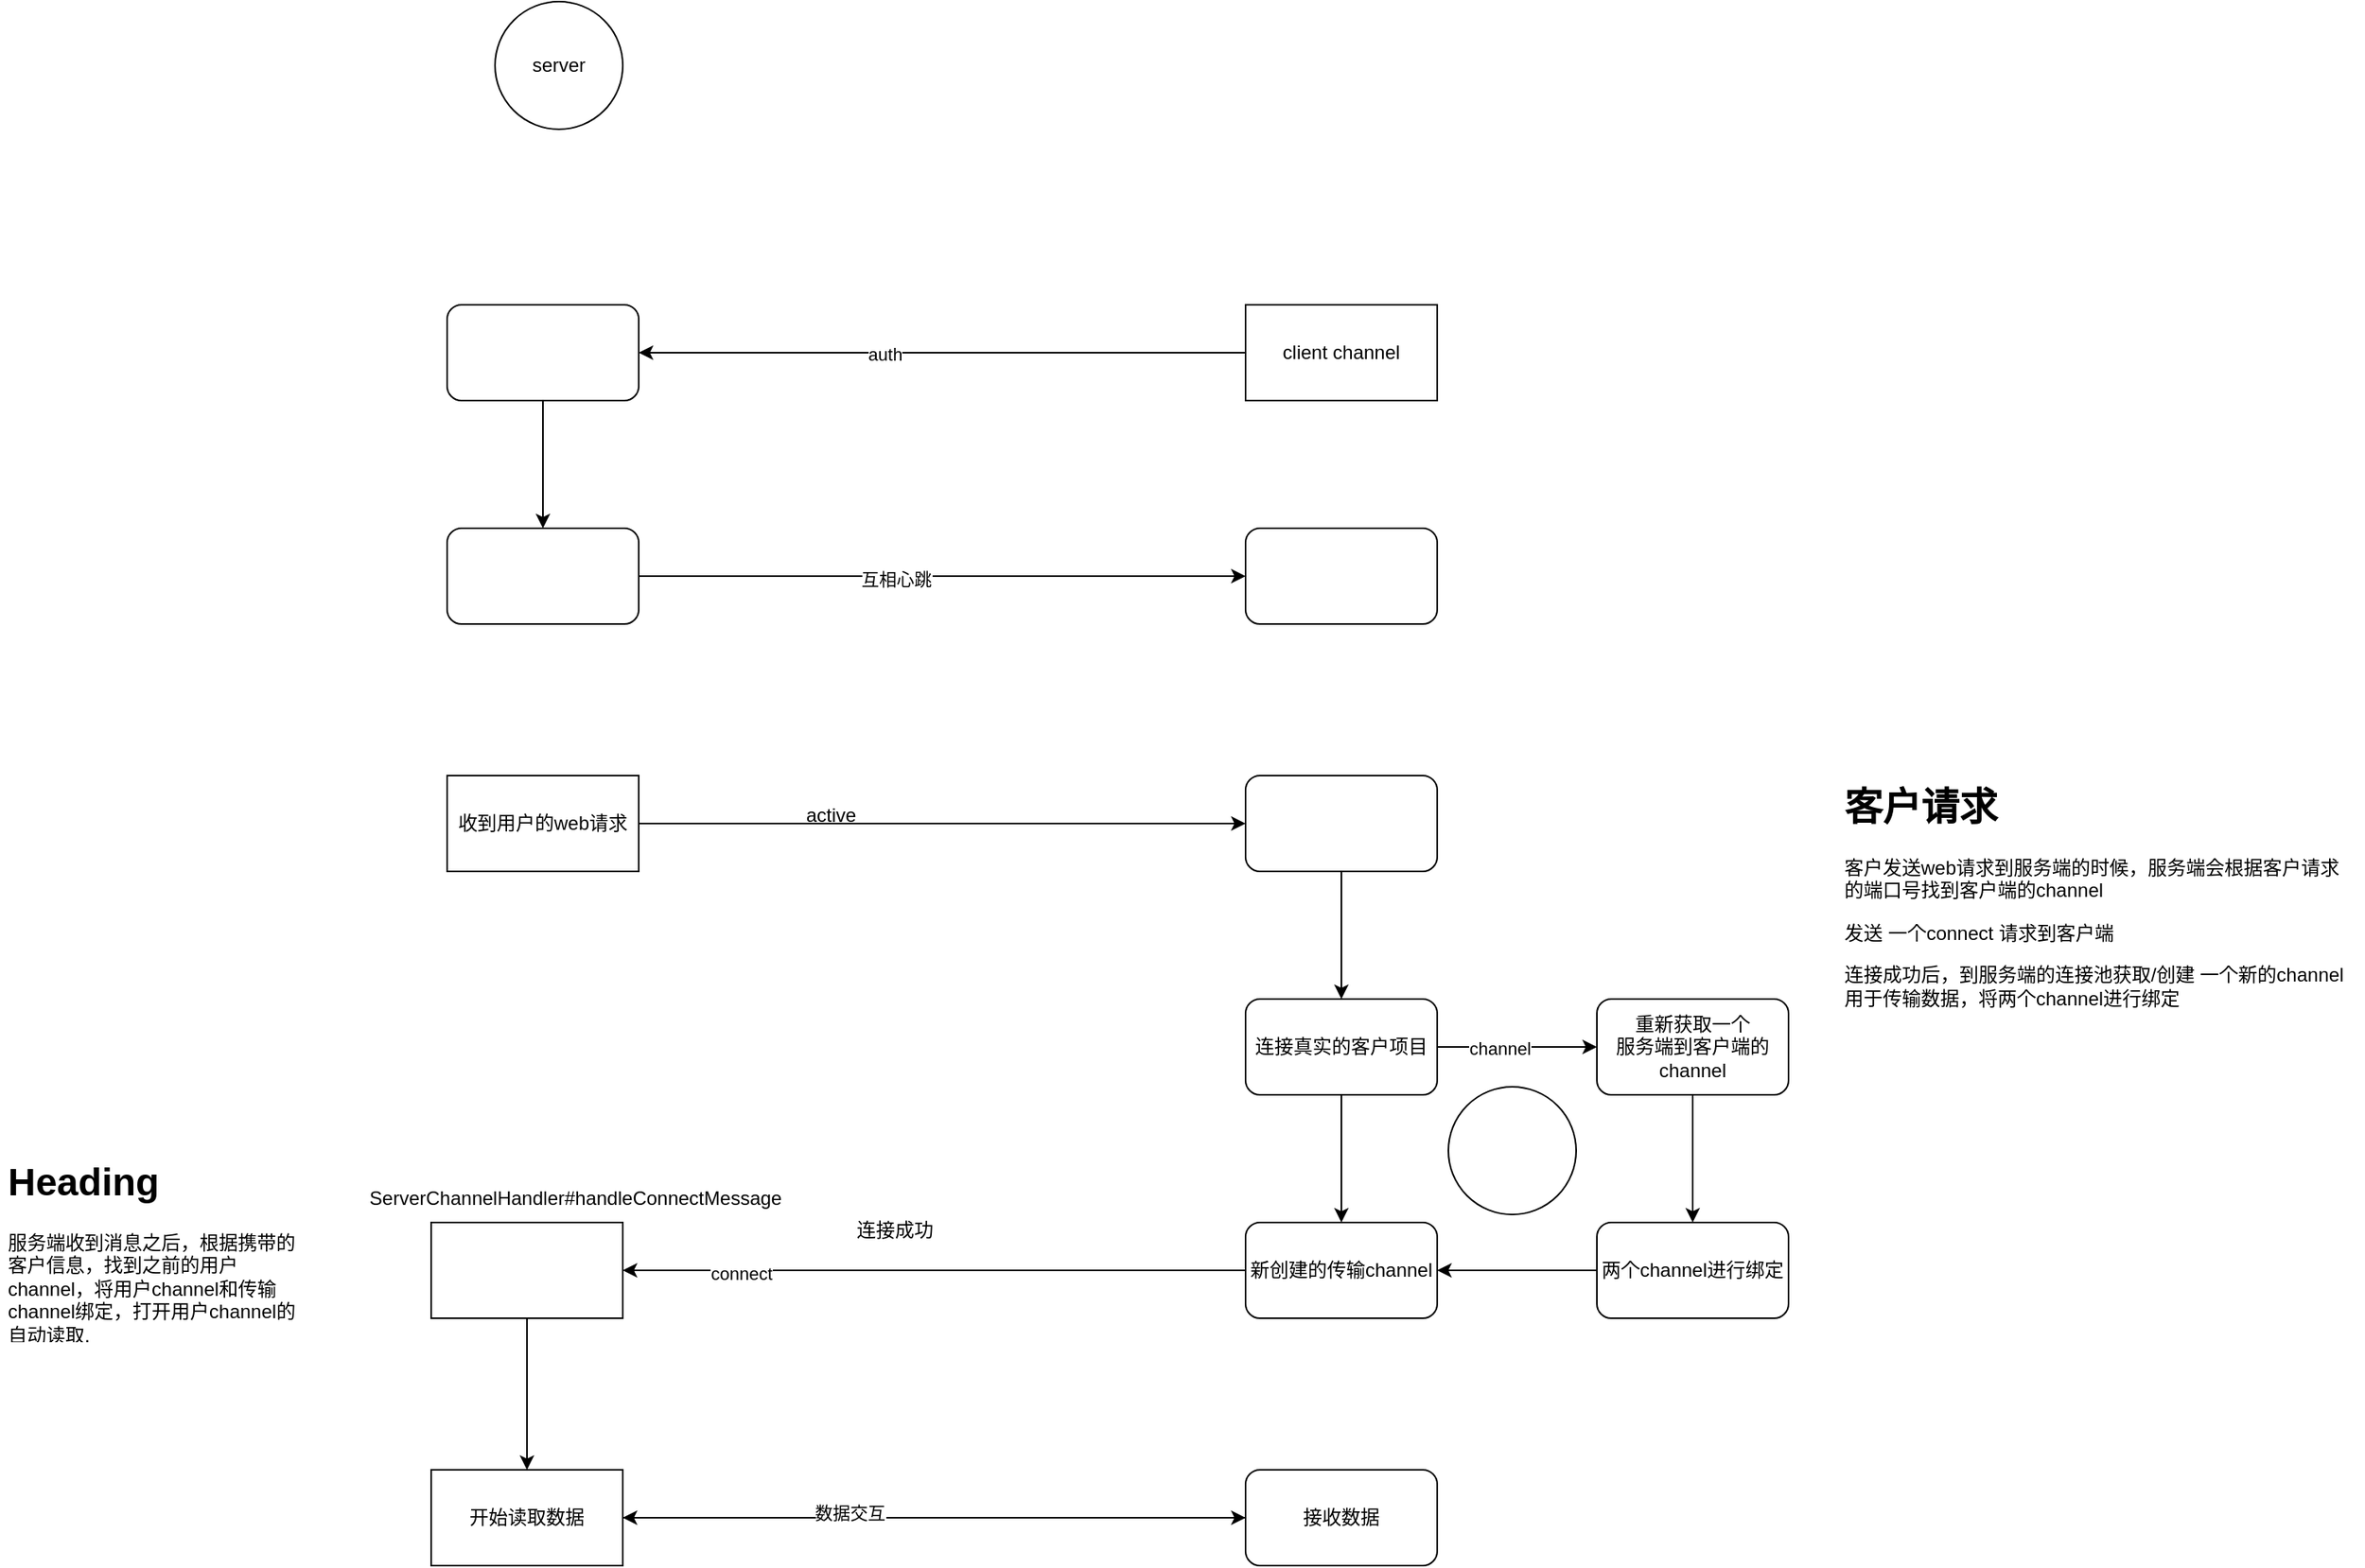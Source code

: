 <mxfile version="14.9.6" type="device"><diagram id="DpvRtv8Urw8OlwWiAeMK" name="第 1 页"><mxGraphModel dx="2249" dy="814" grid="1" gridSize="10" guides="1" tooltips="1" connect="1" arrows="1" fold="1" page="1" pageScale="1" pageWidth="827" pageHeight="1169" math="0" shadow="0"><root><mxCell id="0"/><mxCell id="1" parent="0"/><mxCell id="RSq9WloVUT5wefmvyICy-1" value="server" style="ellipse;whiteSpace=wrap;html=1;aspect=fixed;" parent="1" vertex="1"><mxGeometry x="150" y="70" width="80" height="80" as="geometry"/></mxCell><mxCell id="Wa-YfWqlbmgOXknSfFfm-6" value="" style="edgeStyle=orthogonalEdgeStyle;rounded=0;orthogonalLoop=1;jettySize=auto;html=1;" parent="1" source="Wa-YfWqlbmgOXknSfFfm-1" target="Wa-YfWqlbmgOXknSfFfm-5" edge="1"><mxGeometry relative="1" as="geometry"/></mxCell><mxCell id="Wa-YfWqlbmgOXknSfFfm-1" value="" style="rounded=1;whiteSpace=wrap;html=1;" parent="1" vertex="1"><mxGeometry x="120" y="260" width="120" height="60" as="geometry"/></mxCell><mxCell id="Wa-YfWqlbmgOXknSfFfm-3" style="edgeStyle=orthogonalEdgeStyle;rounded=0;orthogonalLoop=1;jettySize=auto;html=1;entryX=1;entryY=0.5;entryDx=0;entryDy=0;" parent="1" source="Wa-YfWqlbmgOXknSfFfm-2" target="Wa-YfWqlbmgOXknSfFfm-1" edge="1"><mxGeometry relative="1" as="geometry"/></mxCell><mxCell id="Wa-YfWqlbmgOXknSfFfm-4" value="auth" style="edgeLabel;html=1;align=center;verticalAlign=middle;resizable=0;points=[];" parent="Wa-YfWqlbmgOXknSfFfm-3" vertex="1" connectable="0"><mxGeometry x="0.19" y="1" relative="1" as="geometry"><mxPoint as="offset"/></mxGeometry></mxCell><mxCell id="Wa-YfWqlbmgOXknSfFfm-2" value="client channel" style="rounded=0;whiteSpace=wrap;html=1;" parent="1" vertex="1"><mxGeometry x="620" y="260" width="120" height="60" as="geometry"/></mxCell><mxCell id="Wa-YfWqlbmgOXknSfFfm-8" style="edgeStyle=orthogonalEdgeStyle;rounded=0;orthogonalLoop=1;jettySize=auto;html=1;entryX=0;entryY=0.5;entryDx=0;entryDy=0;" parent="1" source="Wa-YfWqlbmgOXknSfFfm-5" target="Wa-YfWqlbmgOXknSfFfm-7" edge="1"><mxGeometry relative="1" as="geometry"/></mxCell><mxCell id="Wa-YfWqlbmgOXknSfFfm-9" value="互相心跳" style="edgeLabel;html=1;align=center;verticalAlign=middle;resizable=0;points=[];" parent="Wa-YfWqlbmgOXknSfFfm-8" vertex="1" connectable="0"><mxGeometry x="-0.153" y="-2" relative="1" as="geometry"><mxPoint as="offset"/></mxGeometry></mxCell><mxCell id="Wa-YfWqlbmgOXknSfFfm-5" value="" style="rounded=1;whiteSpace=wrap;html=1;" parent="1" vertex="1"><mxGeometry x="120" y="400" width="120" height="60" as="geometry"/></mxCell><mxCell id="Wa-YfWqlbmgOXknSfFfm-7" value="" style="rounded=1;whiteSpace=wrap;html=1;" parent="1" vertex="1"><mxGeometry x="620" y="400" width="120" height="60" as="geometry"/></mxCell><mxCell id="Wa-YfWqlbmgOXknSfFfm-12" style="edgeStyle=orthogonalEdgeStyle;rounded=0;orthogonalLoop=1;jettySize=auto;html=1;entryX=0;entryY=0.5;entryDx=0;entryDy=0;" parent="1" source="Wa-YfWqlbmgOXknSfFfm-10" target="Wa-YfWqlbmgOXknSfFfm-11" edge="1"><mxGeometry relative="1" as="geometry"/></mxCell><mxCell id="Wa-YfWqlbmgOXknSfFfm-10" value="收到用户的web请求" style="rounded=0;whiteSpace=wrap;html=1;" parent="1" vertex="1"><mxGeometry x="120" y="555" width="120" height="60" as="geometry"/></mxCell><mxCell id="Wa-YfWqlbmgOXknSfFfm-16" value="" style="edgeStyle=orthogonalEdgeStyle;rounded=0;orthogonalLoop=1;jettySize=auto;html=1;" parent="1" source="Wa-YfWqlbmgOXknSfFfm-11" target="Wa-YfWqlbmgOXknSfFfm-15" edge="1"><mxGeometry relative="1" as="geometry"/></mxCell><mxCell id="Wa-YfWqlbmgOXknSfFfm-11" value="" style="rounded=1;whiteSpace=wrap;html=1;" parent="1" vertex="1"><mxGeometry x="620" y="555" width="120" height="60" as="geometry"/></mxCell><mxCell id="Wa-YfWqlbmgOXknSfFfm-13" value="active" style="text;html=1;align=center;verticalAlign=middle;resizable=0;points=[];autosize=1;strokeColor=none;" parent="1" vertex="1"><mxGeometry x="335" y="570" width="50" height="20" as="geometry"/></mxCell><mxCell id="Wa-YfWqlbmgOXknSfFfm-14" value="&lt;h1&gt;客户请求&lt;/h1&gt;&lt;p&gt;客户发送web请求到服务端的时候，服务端会根据客户请求的端口号找到客户端的channel&lt;/p&gt;&lt;p&gt;发送 一个connect 请求到客户端&lt;/p&gt;&lt;p&gt;连接成功后，到服务端的连接池获取/创建 一个新的channel 用于传输数据，将两个channel进行绑定&lt;/p&gt;" style="text;html=1;strokeColor=none;fillColor=none;spacing=5;spacingTop=-20;whiteSpace=wrap;overflow=hidden;rounded=0;" parent="1" vertex="1"><mxGeometry x="990" y="555" width="330" height="225" as="geometry"/></mxCell><mxCell id="Wa-YfWqlbmgOXknSfFfm-18" value="" style="edgeStyle=orthogonalEdgeStyle;rounded=0;orthogonalLoop=1;jettySize=auto;html=1;" parent="1" source="Wa-YfWqlbmgOXknSfFfm-15" target="Wa-YfWqlbmgOXknSfFfm-17" edge="1"><mxGeometry relative="1" as="geometry"/></mxCell><mxCell id="Wa-YfWqlbmgOXknSfFfm-20" value="" style="edgeStyle=orthogonalEdgeStyle;rounded=0;orthogonalLoop=1;jettySize=auto;html=1;" parent="1" source="Wa-YfWqlbmgOXknSfFfm-15" target="Wa-YfWqlbmgOXknSfFfm-19" edge="1"><mxGeometry relative="1" as="geometry"/></mxCell><mxCell id="Wa-YfWqlbmgOXknSfFfm-21" value="channel" style="edgeLabel;html=1;align=center;verticalAlign=middle;resizable=0;points=[];" parent="Wa-YfWqlbmgOXknSfFfm-20" vertex="1" connectable="0"><mxGeometry x="-0.22" y="-1" relative="1" as="geometry"><mxPoint as="offset"/></mxGeometry></mxCell><mxCell id="Wa-YfWqlbmgOXknSfFfm-15" value="连接真实的客户项目" style="rounded=1;whiteSpace=wrap;html=1;" parent="1" vertex="1"><mxGeometry x="620" y="695" width="120" height="60" as="geometry"/></mxCell><mxCell id="Wa-YfWqlbmgOXknSfFfm-27" style="edgeStyle=orthogonalEdgeStyle;rounded=0;orthogonalLoop=1;jettySize=auto;html=1;entryX=1;entryY=0.5;entryDx=0;entryDy=0;" parent="1" source="Wa-YfWqlbmgOXknSfFfm-17" target="Wa-YfWqlbmgOXknSfFfm-26" edge="1"><mxGeometry relative="1" as="geometry"/></mxCell><mxCell id="Wa-YfWqlbmgOXknSfFfm-28" value="connect" style="edgeLabel;html=1;align=center;verticalAlign=middle;resizable=0;points=[];" parent="Wa-YfWqlbmgOXknSfFfm-27" vertex="1" connectable="0"><mxGeometry x="0.621" y="2" relative="1" as="geometry"><mxPoint as="offset"/></mxGeometry></mxCell><mxCell id="Wa-YfWqlbmgOXknSfFfm-17" value="新创建的传输channel" style="rounded=1;whiteSpace=wrap;html=1;" parent="1" vertex="1"><mxGeometry x="620" y="835" width="120" height="60" as="geometry"/></mxCell><mxCell id="Wa-YfWqlbmgOXknSfFfm-23" value="" style="edgeStyle=orthogonalEdgeStyle;rounded=0;orthogonalLoop=1;jettySize=auto;html=1;" parent="1" source="Wa-YfWqlbmgOXknSfFfm-19" target="Wa-YfWqlbmgOXknSfFfm-22" edge="1"><mxGeometry relative="1" as="geometry"/></mxCell><mxCell id="Wa-YfWqlbmgOXknSfFfm-19" value="重新获取一个&lt;br&gt;服务端到客户端的channel" style="whiteSpace=wrap;html=1;rounded=1;" parent="1" vertex="1"><mxGeometry x="840" y="695" width="120" height="60" as="geometry"/></mxCell><mxCell id="Wa-YfWqlbmgOXknSfFfm-24" style="edgeStyle=orthogonalEdgeStyle;rounded=0;orthogonalLoop=1;jettySize=auto;html=1;entryX=1;entryY=0.5;entryDx=0;entryDy=0;" parent="1" source="Wa-YfWqlbmgOXknSfFfm-22" target="Wa-YfWqlbmgOXknSfFfm-17" edge="1"><mxGeometry relative="1" as="geometry"/></mxCell><mxCell id="Wa-YfWqlbmgOXknSfFfm-22" value="两个channel进行绑定" style="whiteSpace=wrap;html=1;rounded=1;" parent="1" vertex="1"><mxGeometry x="840" y="835" width="120" height="60" as="geometry"/></mxCell><mxCell id="Wa-YfWqlbmgOXknSfFfm-34" style="edgeStyle=orthogonalEdgeStyle;rounded=0;orthogonalLoop=1;jettySize=auto;html=1;entryX=0.5;entryY=0;entryDx=0;entryDy=0;" parent="1" source="Wa-YfWqlbmgOXknSfFfm-26" target="Wa-YfWqlbmgOXknSfFfm-33" edge="1"><mxGeometry relative="1" as="geometry"/></mxCell><mxCell id="Wa-YfWqlbmgOXknSfFfm-26" value="" style="rounded=0;whiteSpace=wrap;html=1;" parent="1" vertex="1"><mxGeometry x="110" y="835" width="120" height="60" as="geometry"/></mxCell><mxCell id="Wa-YfWqlbmgOXknSfFfm-29" value="连接成功" style="text;html=1;align=center;verticalAlign=middle;resizable=0;points=[];autosize=1;strokeColor=none;" parent="1" vertex="1"><mxGeometry x="370" y="830" width="60" height="20" as="geometry"/></mxCell><mxCell id="Wa-YfWqlbmgOXknSfFfm-30" value="&lt;span&gt;ServerChannelHandler#handleConnectMessage&lt;/span&gt;" style="text;html=1;align=center;verticalAlign=middle;resizable=0;points=[];autosize=1;strokeColor=none;" parent="1" vertex="1"><mxGeometry x="65" y="810" width="270" height="20" as="geometry"/></mxCell><mxCell id="Wa-YfWqlbmgOXknSfFfm-31" value="&lt;h1&gt;Heading&lt;/h1&gt;&lt;p&gt;服务端收到消息之后，根据携带的客户信息，找到之前的用户channel，将用户channel和传输channel绑定，打开用户channel的自动读取.&lt;/p&gt;" style="text;html=1;strokeColor=none;fillColor=none;spacing=5;spacingTop=-20;whiteSpace=wrap;overflow=hidden;rounded=0;" parent="1" vertex="1"><mxGeometry x="-160" y="790" width="190" height="120" as="geometry"/></mxCell><mxCell id="Wa-YfWqlbmgOXknSfFfm-36" style="edgeStyle=orthogonalEdgeStyle;rounded=0;orthogonalLoop=1;jettySize=auto;html=1;" parent="1" source="Wa-YfWqlbmgOXknSfFfm-33" target="Wa-YfWqlbmgOXknSfFfm-35" edge="1"><mxGeometry relative="1" as="geometry"/></mxCell><mxCell id="Wa-YfWqlbmgOXknSfFfm-33" value="开始读取数据" style="rounded=0;whiteSpace=wrap;html=1;" parent="1" vertex="1"><mxGeometry x="110" y="990" width="120" height="60" as="geometry"/></mxCell><mxCell id="Wa-YfWqlbmgOXknSfFfm-37" style="edgeStyle=orthogonalEdgeStyle;rounded=0;orthogonalLoop=1;jettySize=auto;html=1;entryX=1;entryY=0.5;entryDx=0;entryDy=0;" parent="1" source="Wa-YfWqlbmgOXknSfFfm-35" target="Wa-YfWqlbmgOXknSfFfm-33" edge="1"><mxGeometry relative="1" as="geometry"/></mxCell><mxCell id="Wa-YfWqlbmgOXknSfFfm-38" value="数据交互" style="edgeLabel;html=1;align=center;verticalAlign=middle;resizable=0;points=[];" parent="Wa-YfWqlbmgOXknSfFfm-37" vertex="1" connectable="0"><mxGeometry x="0.272" y="-3" relative="1" as="geometry"><mxPoint as="offset"/></mxGeometry></mxCell><mxCell id="Wa-YfWqlbmgOXknSfFfm-35" value="接收数据" style="rounded=1;whiteSpace=wrap;html=1;" parent="1" vertex="1"><mxGeometry x="620" y="990" width="120" height="60" as="geometry"/></mxCell><mxCell id="z3WvSY6Njil2P7tto1w8-1" value="" style="ellipse;whiteSpace=wrap;html=1;aspect=fixed;" vertex="1" parent="1"><mxGeometry x="747" y="750" width="80" height="80" as="geometry"/></mxCell></root></mxGraphModel></diagram></mxfile>